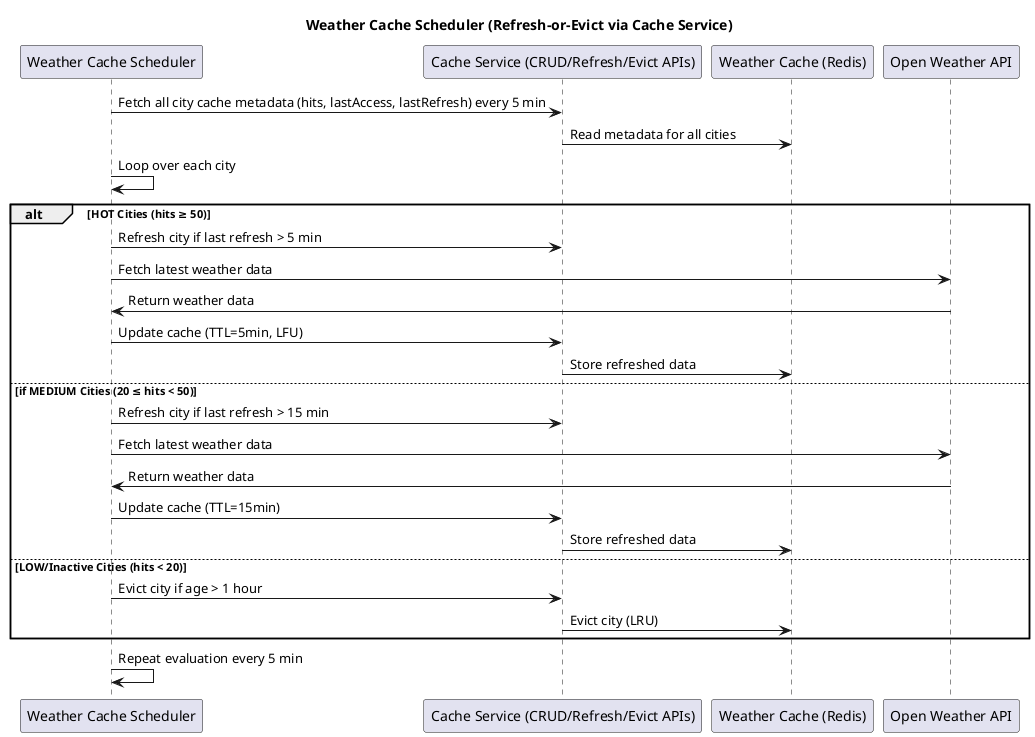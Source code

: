 @startuml
title Weather Cache Scheduler (Refresh-or-Evict via Cache Service)

participant "Weather Cache Scheduler" as scheduler
participant "Cache Service (CRUD/Refresh/Evict APIs)" as service
participant "Weather Cache (Redis)" as cache
participant "Open Weather API" as api

scheduler -> service: Fetch all city cache metadata (hits, lastAccess, lastRefresh) every 5 min
service -> cache: Read metadata for all cities

scheduler -> scheduler: Loop over each city
alt HOT Cities (hits ≥ 50)
    scheduler -> service: Refresh city if last refresh > 5 min
    scheduler -> api: Fetch latest weather data
    api -> scheduler: Return weather data
    scheduler -> service: Update cache (TTL=5min, LFU)
    service -> cache: Store refreshed data
else if MEDIUM Cities (20 ≤ hits < 50)
    scheduler -> service: Refresh city if last refresh > 15 min
    scheduler -> api: Fetch latest weather data
    api -> scheduler: Return weather data
    scheduler -> service: Update cache (TTL=15min)
    service -> cache: Store refreshed data
else LOW/Inactive Cities (hits < 20)
    scheduler -> service: Evict city if age > 1 hour
    service -> cache: Evict city (LRU)
end

scheduler -> scheduler: Repeat evaluation every 5 min
@enduml

